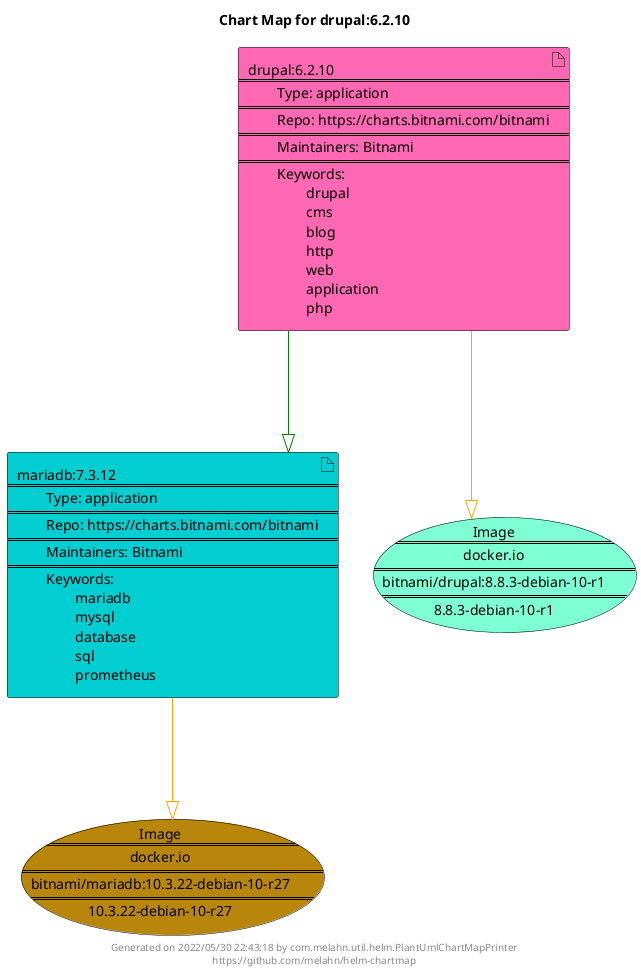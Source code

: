 @startuml
skinparam linetype ortho
skinparam backgroundColor white
skinparam usecaseBorderColor black
skinparam usecaseArrowColor LightSlateGray
skinparam artifactBorderColor black
skinparam artifactArrowColor LightSlateGray

title Chart Map for drupal:6.2.10

'There are 2 referenced Helm Charts
artifact "mariadb:7.3.12\n====\n\tType: application\n====\n\tRepo: https://charts.bitnami.com/bitnami\n====\n\tMaintainers: Bitnami\n====\n\tKeywords: \n\t\tmariadb\n\t\tmysql\n\t\tdatabase\n\t\tsql\n\t\tprometheus" as mariadb_7_3_12 #DarkTurquoise
artifact "drupal:6.2.10\n====\n\tType: application\n====\n\tRepo: https://charts.bitnami.com/bitnami\n====\n\tMaintainers: Bitnami\n====\n\tKeywords: \n\t\tdrupal\n\t\tcms\n\t\tblog\n\t\thttp\n\t\tweb\n\t\tapplication\n\t\tphp" as drupal_6_2_10 #HotPink

'There are 2 referenced Docker Images
usecase "Image\n====\ndocker.io\n====\nbitnami/mariadb:10.3.22-debian-10-r27\n====\n10.3.22-debian-10-r27" as docker_io_bitnami_mariadb_10_3_22_debian_10_r27 #DarkGoldenRod
usecase "Image\n====\ndocker.io\n====\nbitnami/drupal:8.8.3-debian-10-r1\n====\n8.8.3-debian-10-r1" as docker_io_bitnami_drupal_8_8_3_debian_10_r1 #Aquamarine

'Chart Dependencies
drupal_6_2_10--[#green]-|>mariadb_7_3_12
mariadb_7_3_12--[#orange]-|>docker_io_bitnami_mariadb_10_3_22_debian_10_r27
drupal_6_2_10--[#orange]-|>docker_io_bitnami_drupal_8_8_3_debian_10_r1

center footer Generated on 2022/05/30 22:43:18 by com.melahn.util.helm.PlantUmlChartMapPrinter\nhttps://github.com/melahn/helm-chartmap
@enduml
